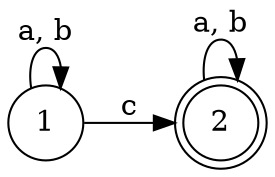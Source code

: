 digraph G{
  rankdir=LR;
  node [shape = doublecircle]; 2;
  node [shape = circle];
  1 -> 2 [label = "c"];
  1 -> 1 [label = "a, b"];
  2 -> 2 [label = "a, b"];
}
